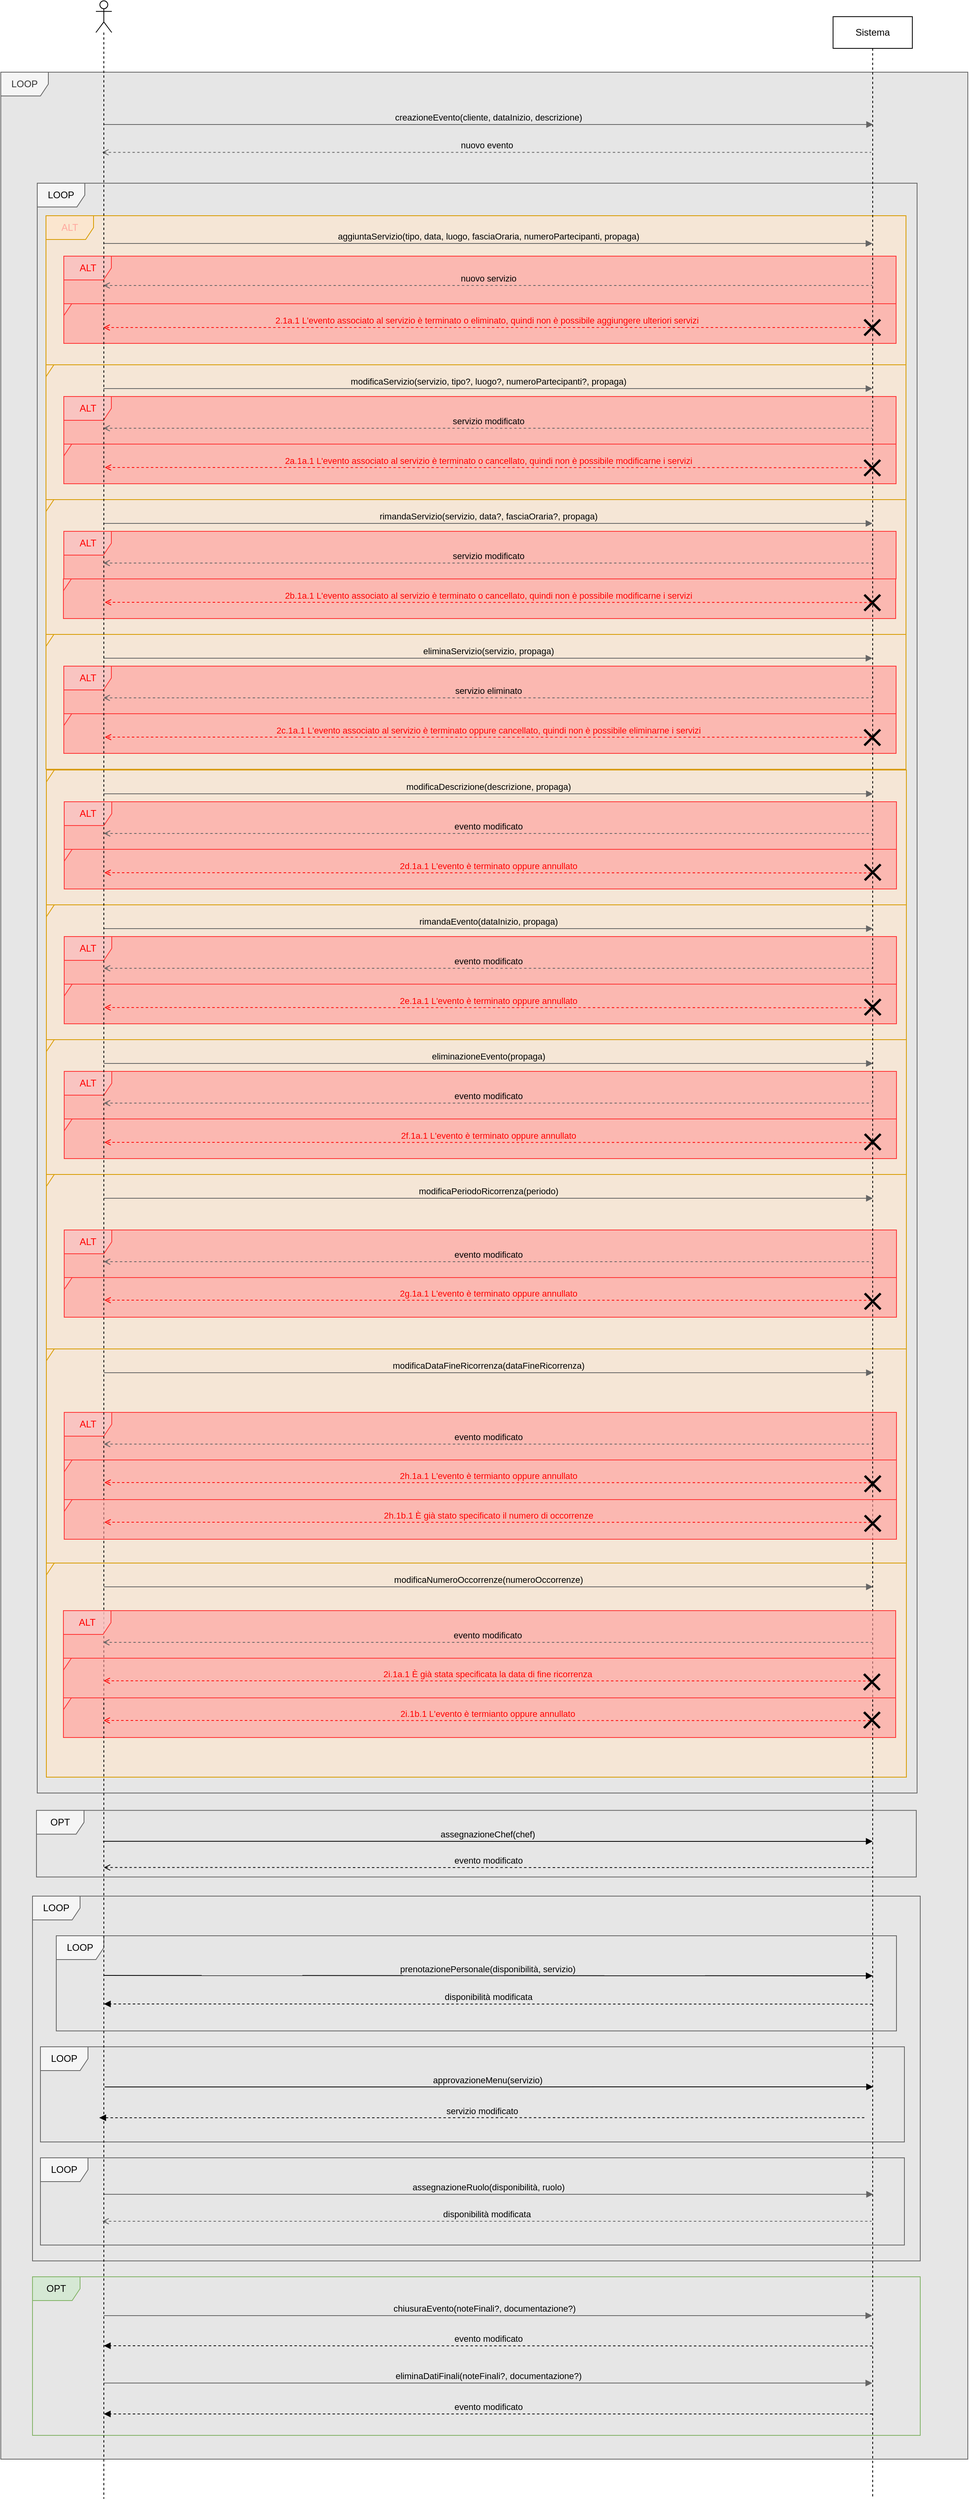 <mxfile version="21.6.8" type="device">
  <diagram id="1we7CudybwBSkFUA2xfH" name="Pagina-1">
    <mxGraphModel dx="2021" dy="510" grid="1" gridSize="10" guides="1" tooltips="1" connect="1" arrows="1" fold="1" page="1" pageScale="1" pageWidth="827" pageHeight="1169" math="0" shadow="0">
      <root>
        <mxCell id="0" />
        <mxCell id="1" parent="0" />
        <mxCell id="gWuSnun9fz6hFMY-ybAo-1" value="LOOP" style="shape=umlFrame;whiteSpace=wrap;html=1;pointerEvents=0;fillColor=#F5F5F5;strokeColor=#666666;fontColor=#333333;swimlaneFillColor=#E6E6E6;" parent="1" vertex="1">
          <mxGeometry x="-340" y="260" width="1220" height="3010" as="geometry" />
        </mxCell>
        <mxCell id="gWuSnun9fz6hFMY-ybAo-2" value="" style="group" parent="1" vertex="1" connectable="0">
          <mxGeometry x="-275" y="270" width="1060" height="88.081" as="geometry" />
        </mxCell>
        <mxCell id="gWuSnun9fz6hFMY-ybAo-3" value="LOOP" style="shape=umlFrame;whiteSpace=wrap;html=1;pointerEvents=0;fillColor=#F5F5F5;strokeColor=#666666;swimlaneFillColor=#E6E6E6;" parent="1" vertex="1">
          <mxGeometry x="-300" y="2560" width="1120" height="460" as="geometry" />
        </mxCell>
        <mxCell id="gWuSnun9fz6hFMY-ybAo-6" value="LOOP" style="shape=umlFrame;whiteSpace=wrap;html=1;pointerEvents=0;fillColor=#F5F5F5;strokeColor=#666666;" parent="1" vertex="1">
          <mxGeometry x="-270" y="2610" width="1060" height="120" as="geometry" />
        </mxCell>
        <mxCell id="gWuSnun9fz6hFMY-ybAo-7" value="OPT" style="shape=umlFrame;whiteSpace=wrap;html=1;pointerEvents=0;fillColor=#F5F5F5;strokeColor=#666666;swimlaneFillColor=#E6E6E6;" parent="1" vertex="1">
          <mxGeometry x="-295" y="2451.92" width="1110" height="84" as="geometry" />
        </mxCell>
        <mxCell id="gWuSnun9fz6hFMY-ybAo-8" value="OPT" style="shape=umlFrame;whiteSpace=wrap;html=1;pointerEvents=0;fillColor=#D5E8D4;strokeColor=#82B366;swimlaneFillColor=none;" parent="1" vertex="1">
          <mxGeometry x="-300" y="3040" width="1120" height="200" as="geometry" />
        </mxCell>
        <mxCell id="gWuSnun9fz6hFMY-ybAo-9" value="LOOP" style="shape=umlFrame;whiteSpace=wrap;html=1;pointerEvents=0;fillColor=#F5F5F5;strokeColor=#666666;swimlaneFillColor=#E6E6E6;" parent="1" vertex="1">
          <mxGeometry x="-290" y="2750" width="1090" height="120" as="geometry" />
        </mxCell>
        <mxCell id="gWuSnun9fz6hFMY-ybAo-10" value="approvazioneMenu(servizio)" style="html=1;verticalAlign=bottom;endArrow=block;edgeStyle=elbowEdgeStyle;elbow=vertical;curved=0;rounded=0;labelBackgroundColor=none;exitX=0.5;exitY=0.483;exitDx=0;exitDy=0;exitPerimeter=0;" parent="1" edge="1">
          <mxGeometry x="-0.003" relative="1" as="geometry">
            <mxPoint x="-209" y="2800.65" as="sourcePoint" />
            <Array as="points" />
            <mxPoint x="760.5" y="2799.999" as="targetPoint" />
            <mxPoint as="offset" />
          </mxGeometry>
        </mxCell>
        <mxCell id="gWuSnun9fz6hFMY-ybAo-11" value="servizio modificato" style="html=1;verticalAlign=bottom;endArrow=block;edgeStyle=elbowEdgeStyle;elbow=vertical;curved=0;rounded=0;labelBackgroundColor=none;dashed=1;" parent="1" edge="1">
          <mxGeometry relative="1" as="geometry">
            <mxPoint x="749.455" y="2839.364" as="sourcePoint" />
            <mxPoint x="-215.833" y="2839.333" as="targetPoint" />
            <Array as="points" />
          </mxGeometry>
        </mxCell>
        <mxCell id="gWuSnun9fz6hFMY-ybAo-12" value="LOOP" style="shape=umlFrame;whiteSpace=wrap;html=1;pointerEvents=0;fillColor=#F5F5F5;strokeColor=#666666;swimlaneFillColor=#E6E6E6;" parent="1" vertex="1">
          <mxGeometry x="-290" y="2890" width="1090" height="110" as="geometry" />
        </mxCell>
        <mxCell id="gWuSnun9fz6hFMY-ybAo-13" value="disponibilità modificata" style="html=1;verticalAlign=bottom;endArrow=none;edgeStyle=elbowEdgeStyle;elbow=vertical;curved=0;rounded=0;startArrow=open;startFill=0;endFill=0;movable=1;resizable=1;rotatable=1;deletable=1;editable=1;locked=0;connectable=1;dashed=1;labelBackgroundColor=none;strokeColor=#666666;" parent="1" edge="1">
          <mxGeometry width="80" relative="1" as="geometry">
            <mxPoint x="-211.833" y="2970.004" as="sourcePoint" />
            <mxPoint x="758.5" y="2970.004" as="targetPoint" />
            <Array as="points">
              <mxPoint x="269.283" y="2970.004" />
            </Array>
          </mxGeometry>
        </mxCell>
        <mxCell id="gWuSnun9fz6hFMY-ybAo-16" value="chiusuraEvento(noteFinali?, documentazione?)" style="html=1;verticalAlign=bottom;endArrow=block;edgeStyle=elbowEdgeStyle;elbow=vertical;curved=0;rounded=0;movable=1;resizable=1;rotatable=1;deletable=1;editable=1;locked=0;connectable=1;strokeColor=#666666;labelBackgroundColor=none;" parent="1" edge="1">
          <mxGeometry x="-0.01" width="80" relative="1" as="geometry">
            <mxPoint x="-210" y="3089.0" as="sourcePoint" />
            <mxPoint x="759.5" y="3089.25" as="targetPoint" />
            <mxPoint as="offset" />
          </mxGeometry>
        </mxCell>
        <mxCell id="gWuSnun9fz6hFMY-ybAo-17" value="eliminaDatiFinali(noteFinali?, documentazione?)" style="html=1;verticalAlign=bottom;endArrow=block;edgeStyle=elbowEdgeStyle;elbow=vertical;curved=0;rounded=0;movable=1;resizable=1;rotatable=1;deletable=1;editable=1;locked=0;connectable=1;strokeColor=#666666;labelBackgroundColor=none;" parent="1" edge="1">
          <mxGeometry width="80" relative="1" as="geometry">
            <mxPoint x="-210" y="3174.0" as="sourcePoint" />
            <mxPoint x="759.5" y="3174.25" as="targetPoint" />
          </mxGeometry>
        </mxCell>
        <mxCell id="gWuSnun9fz6hFMY-ybAo-20" value="evento modificato" style="html=1;verticalAlign=bottom;endArrow=none;edgeStyle=elbowEdgeStyle;elbow=vertical;curved=0;rounded=0;startArrow=open;startFill=0;endFill=0;dashed=1;labelBackgroundColor=none;" parent="1" edge="1">
          <mxGeometry width="80" relative="1" as="geometry">
            <mxPoint x="-210" y="2523.92" as="sourcePoint" />
            <mxPoint x="760" y="2523.925" as="targetPoint" />
            <Array as="points">
              <mxPoint x="270" y="2523.985" />
            </Array>
          </mxGeometry>
        </mxCell>
        <mxCell id="gWuSnun9fz6hFMY-ybAo-21" value="assegnazioneChef(chef)" style="html=1;verticalAlign=bottom;endArrow=block;edgeStyle=elbowEdgeStyle;elbow=vertical;curved=0;rounded=0;labelBackgroundColor=none;" parent="1" edge="1">
          <mxGeometry x="-0.0" width="80" relative="1" as="geometry">
            <mxPoint x="-211" y="2490.92" as="sourcePoint" />
            <mxPoint x="760" y="2490.92" as="targetPoint" />
            <Array as="points">
              <mxPoint x="360" y="2490.955" />
              <mxPoint x="291.14" y="2534.996" />
            </Array>
            <mxPoint as="offset" />
          </mxGeometry>
        </mxCell>
        <mxCell id="gWuSnun9fz6hFMY-ybAo-22" value="prenotazionePersonale(disponibilità, servizio)" style="html=1;verticalAlign=bottom;endArrow=block;edgeStyle=elbowEdgeStyle;elbow=vertical;curved=0;rounded=0;labelBackgroundColor=none;" parent="1" edge="1">
          <mxGeometry x="-0.003" relative="1" as="geometry">
            <mxPoint x="-210" y="2660" as="sourcePoint" />
            <Array as="points" />
            <mxPoint x="760" y="2661" as="targetPoint" />
            <mxPoint as="offset" />
          </mxGeometry>
        </mxCell>
        <mxCell id="gWuSnun9fz6hFMY-ybAo-23" value="disponibilità modificata" style="html=1;verticalAlign=bottom;endArrow=block;edgeStyle=elbowEdgeStyle;elbow=vertical;curved=0;rounded=0;labelBackgroundColor=none;dashed=1;" parent="1" edge="1">
          <mxGeometry relative="1" as="geometry">
            <mxPoint x="759.5" y="2696.193" as="sourcePoint" />
            <mxPoint x="-209.902" y="2696.0" as="targetPoint" />
          </mxGeometry>
        </mxCell>
        <mxCell id="gWuSnun9fz6hFMY-ybAo-24" value="assegnazioneRuolo(disponibilità, ruolo)" style="html=1;verticalAlign=bottom;endArrow=block;edgeStyle=elbowEdgeStyle;elbow=vertical;curved=0;rounded=0;movable=1;resizable=1;rotatable=1;deletable=1;editable=1;locked=0;connectable=1;strokeColor=#666666;labelBackgroundColor=none;" parent="1" edge="1">
          <mxGeometry width="80" relative="1" as="geometry">
            <mxPoint x="-209.75" y="2936.04" as="sourcePoint" />
            <mxPoint x="760.5" y="2936.04" as="targetPoint" />
            <Array as="points">
              <mxPoint x="363.83" y="2936.04" />
              <mxPoint x="293.021" y="2982.08" />
            </Array>
          </mxGeometry>
        </mxCell>
        <mxCell id="gWuSnun9fz6hFMY-ybAo-25" value="creazioneEvento(cliente, dataInizio, descrizione)" style="html=1;verticalAlign=bottom;endArrow=block;edgeStyle=elbowEdgeStyle;elbow=vertical;curved=0;rounded=0;strokeColor=#666666;labelBackgroundColor=none;" parent="1" edge="1">
          <mxGeometry width="80" relative="1" as="geometry">
            <mxPoint x="-209.75" y="326.03" as="sourcePoint" />
            <mxPoint x="760.5" y="326.03" as="targetPoint" />
            <Array as="points">
              <mxPoint x="486" y="326.03" />
              <mxPoint x="-224" y="293" />
            </Array>
          </mxGeometry>
        </mxCell>
        <mxCell id="gWuSnun9fz6hFMY-ybAo-26" value="nuovo evento" style="html=1;verticalAlign=bottom;endArrow=none;edgeStyle=elbowEdgeStyle;elbow=vertical;curved=0;rounded=0;startArrow=open;startFill=0;endFill=0;dashed=1;strokeColor=#666666;labelBackgroundColor=none;" parent="1" edge="1">
          <mxGeometry width="80" relative="1" as="geometry">
            <mxPoint x="-212.12" y="361.081" as="sourcePoint" />
            <mxPoint x="758.13" y="361.081" as="targetPoint" />
            <Array as="points">
              <mxPoint x="483.63" y="361.081" />
              <mxPoint x="273.63" y="339.06" />
            </Array>
          </mxGeometry>
        </mxCell>
        <mxCell id="gWuSnun9fz6hFMY-ybAo-27" value="evento modificato" style="html=1;verticalAlign=bottom;endArrow=block;edgeStyle=elbowEdgeStyle;elbow=vertical;curved=0;rounded=0;labelBackgroundColor=none;dashed=1;" parent="1" edge="1">
          <mxGeometry relative="1" as="geometry">
            <mxPoint x="759.5" y="3127.25" as="sourcePoint" />
            <mxPoint x="-210" y="3127" as="targetPoint" />
          </mxGeometry>
        </mxCell>
        <mxCell id="gWuSnun9fz6hFMY-ybAo-28" value="evento modificato" style="html=1;verticalAlign=bottom;endArrow=block;edgeStyle=elbowEdgeStyle;elbow=vertical;curved=0;rounded=0;labelBackgroundColor=none;dashed=1;" parent="1" edge="1">
          <mxGeometry relative="1" as="geometry">
            <mxPoint x="759.5" y="3213" as="sourcePoint" />
            <mxPoint x="-210" y="3213.25" as="targetPoint" />
            <Array as="points">
              <mxPoint x="730" y="3213" />
            </Array>
          </mxGeometry>
        </mxCell>
        <mxCell id="gWuSnun9fz6hFMY-ybAo-120" value="LOOP" style="shape=umlFrame;whiteSpace=wrap;html=1;pointerEvents=0;fillColor=#F5F5F5;strokeColor=#666666;swimlaneFillColor=#E6E6E6;gradientColor=none;shadow=0;" parent="1" vertex="1">
          <mxGeometry x="-294" y="400" width="1110" height="2030" as="geometry" />
        </mxCell>
        <mxCell id="gWuSnun9fz6hFMY-ybAo-123" value="ALT" style="shape=umlFrame;whiteSpace=wrap;html=1;fontColor=#FFA89E;swimlaneFillColor=#FFE6CC;fillColor=#ffe6cc;strokeColor=#d79b00;fillOpacity=60;" parent="1" vertex="1">
          <mxGeometry x="-283" y="441" width="1085" height="188" as="geometry" />
        </mxCell>
        <mxCell id="gWuSnun9fz6hFMY-ybAo-124" value="" style="group" parent="1" vertex="1" connectable="0">
          <mxGeometry x="-260.5" y="492" width="1050" height="110" as="geometry" />
        </mxCell>
        <mxCell id="gWuSnun9fz6hFMY-ybAo-125" value="ALT" style="shape=umlFrame;whiteSpace=wrap;html=1;swimlaneFillColor=#FF9999;fillColor=#f8cecc;strokeColor=#FF3333;fillOpacity=60;fontColor=#FF0000;" parent="gWuSnun9fz6hFMY-ybAo-124" vertex="1">
          <mxGeometry width="1050" height="60" as="geometry" />
        </mxCell>
        <mxCell id="gWuSnun9fz6hFMY-ybAo-126" value="" style="shape=umlFrame;whiteSpace=wrap;html=1;swimlaneFillColor=#FF9999;fillColor=#f8cecc;strokeColor=#FF3333;fillOpacity=60;fontColor=#FF0000;width=10;height=15;" parent="gWuSnun9fz6hFMY-ybAo-124" vertex="1">
          <mxGeometry y="60" width="1050" height="50" as="geometry" />
        </mxCell>
        <mxCell id="gWuSnun9fz6hFMY-ybAo-128" value="" style="shape=umlDestroy;whiteSpace=wrap;html=1;strokeWidth=3;targetShapes=umlLifeline;" parent="gWuSnun9fz6hFMY-ybAo-124" vertex="1">
          <mxGeometry x="1010" y="80" width="20" height="20" as="geometry" />
        </mxCell>
        <mxCell id="gWuSnun9fz6hFMY-ybAo-122" value="nuovo servizio" style="html=1;verticalAlign=bottom;endArrow=none;edgeStyle=elbowEdgeStyle;elbow=vertical;curved=0;rounded=0;startArrow=open;startFill=0;endFill=0;dashed=1;labelBackgroundColor=none;strokeColor=#666666;" parent="gWuSnun9fz6hFMY-ybAo-124" edge="1">
          <mxGeometry width="80" relative="1" as="geometry">
            <mxPoint x="50" y="37.001" as="sourcePoint" />
            <mxPoint x="1020.25" y="37.001" as="targetPoint" />
            <Array as="points">
              <mxPoint x="450.75" y="37.001" />
              <mxPoint x="520.75" y="14.981" />
            </Array>
          </mxGeometry>
        </mxCell>
        <mxCell id="gWuSnun9fz6hFMY-ybAo-117" value="2.1a.1 L&#39;evento associato al servizio è terminato o eliminato, quindi non è possibile aggiungere ulteriori servizi" style="html=1;verticalAlign=bottom;endArrow=open;edgeStyle=elbowEdgeStyle;elbow=vertical;curved=0;rounded=0;labelBackgroundColor=none;dashed=1;strokeColor=#FF0000;fontColor=#FF0000;endFill=0;exitX=0.343;exitY=0.536;exitDx=0;exitDy=0;exitPerimeter=0;" parent="gWuSnun9fz6hFMY-ybAo-124" edge="1">
          <mxGeometry relative="1" as="geometry">
            <mxPoint x="1017.16" y="90.06" as="sourcePoint" />
            <mxPoint x="50" y="89.889" as="targetPoint" />
          </mxGeometry>
        </mxCell>
        <mxCell id="gWuSnun9fz6hFMY-ybAo-121" value="aggiuntaServizio(tipo, data, luogo, fasciaOraria, numeroPartecipanti, propaga)" style="html=1;verticalAlign=bottom;endArrow=block;edgeStyle=elbowEdgeStyle;elbow=vertical;curved=0;rounded=0;strokeColor=#666666;labelBackgroundColor=none;" parent="1" edge="1">
          <mxGeometry width="80" relative="1" as="geometry">
            <mxPoint x="-210.5" y="476.0" as="sourcePoint" />
            <mxPoint x="759.75" y="476.0" as="targetPoint" />
            <Array as="points">
              <mxPoint x="200.25" y="476.0" />
              <mxPoint x="360.25" y="453.98" />
              <mxPoint x="291.39" y="498.021" />
            </Array>
          </mxGeometry>
        </mxCell>
        <mxCell id="gWuSnun9fz6hFMY-ybAo-129" value="" style="shape=umlFrame;whiteSpace=wrap;html=1;fontColor=#FFA89E;swimlaneFillColor=#FFE6CC;fillColor=#ffe6cc;strokeColor=#d79b00;fillOpacity=60;width=10;height=15;" parent="1" vertex="1">
          <mxGeometry x="-283" y="629" width="1085" height="170" as="geometry" />
        </mxCell>
        <mxCell id="gWuSnun9fz6hFMY-ybAo-130" value="modificaServizio(servizio, tipo?, luogo?, numeroPartecipanti?, propaga)" style="html=1;verticalAlign=bottom;endArrow=block;edgeStyle=elbowEdgeStyle;elbow=vertical;curved=0;rounded=0;strokeColor=#666666;labelBackgroundColor=none;" parent="1" edge="1">
          <mxGeometry width="80" relative="1" as="geometry">
            <mxPoint x="-210.5" y="659.0" as="sourcePoint" />
            <mxPoint x="759.75" y="659.0" as="targetPoint" />
            <Array as="points">
              <mxPoint x="485.25" y="659.0" />
              <mxPoint x="-224.75" y="625.97" />
            </Array>
          </mxGeometry>
        </mxCell>
        <mxCell id="gWuSnun9fz6hFMY-ybAo-131" value="" style="group" parent="1" vertex="1" connectable="0">
          <mxGeometry x="-260.5" y="669" width="1050" height="110" as="geometry" />
        </mxCell>
        <mxCell id="gWuSnun9fz6hFMY-ybAo-132" value="ALT" style="shape=umlFrame;whiteSpace=wrap;html=1;swimlaneFillColor=#FF9999;fillColor=#f8cecc;strokeColor=#FF3333;fillOpacity=60;fontColor=#FF0000;" parent="gWuSnun9fz6hFMY-ybAo-131" vertex="1">
          <mxGeometry width="1050" height="60" as="geometry" />
        </mxCell>
        <mxCell id="gWuSnun9fz6hFMY-ybAo-133" value="" style="shape=umlFrame;whiteSpace=wrap;html=1;swimlaneFillColor=#FF9999;fillColor=#f8cecc;strokeColor=#FF3333;fillOpacity=60;fontColor=#FF0000;width=10;height=15;" parent="gWuSnun9fz6hFMY-ybAo-131" vertex="1">
          <mxGeometry y="60" width="1050" height="50" as="geometry" />
        </mxCell>
        <mxCell id="gWuSnun9fz6hFMY-ybAo-134" value="servizio modificato" style="html=1;verticalAlign=bottom;endArrow=none;edgeStyle=elbowEdgeStyle;elbow=vertical;curved=0;rounded=0;startArrow=open;startFill=0;endFill=0;dashed=1;strokeColor=#666666;labelBackgroundColor=none;" parent="gWuSnun9fz6hFMY-ybAo-131" edge="1">
          <mxGeometry width="80" relative="1" as="geometry">
            <mxPoint x="50.0" y="40.001" as="sourcePoint" />
            <mxPoint x="1020.25" y="40.001" as="targetPoint" />
            <Array as="points">
              <mxPoint x="745.75" y="40.001" />
              <mxPoint x="535.75" y="17.98" />
            </Array>
          </mxGeometry>
        </mxCell>
        <mxCell id="gWuSnun9fz6hFMY-ybAo-135" value="" style="shape=umlDestroy;whiteSpace=wrap;html=1;strokeWidth=3;targetShapes=umlLifeline;" parent="gWuSnun9fz6hFMY-ybAo-131" vertex="1">
          <mxGeometry x="1010" y="80" width="20" height="20" as="geometry" />
        </mxCell>
        <mxCell id="gWuSnun9fz6hFMY-ybAo-136" value="2a.1a.1 L&#39;evento associato al servizio è terminato o cancellato, quindi non è possibile modificarne i servizi" style="html=1;verticalAlign=bottom;endArrow=open;edgeStyle=elbowEdgeStyle;elbow=vertical;curved=0;rounded=0;labelBackgroundColor=none;dashed=1;strokeColor=#FF0000;fontColor=#FF0000;endFill=0;exitX=0.343;exitY=0.536;exitDx=0;exitDy=0;exitPerimeter=0;" parent="1" edge="1">
          <mxGeometry relative="1" as="geometry">
            <mxPoint x="758.36" y="758.72" as="sourcePoint" />
            <mxPoint x="-208.8" y="758.6" as="targetPoint" />
          </mxGeometry>
        </mxCell>
        <mxCell id="gWuSnun9fz6hFMY-ybAo-151" value="" style="shape=umlFrame;whiteSpace=wrap;html=1;fontColor=#FFA89E;swimlaneFillColor=#FFE6CC;fillColor=#ffe6cc;strokeColor=#d79b00;fillOpacity=60;width=10;height=15;" parent="1" vertex="1">
          <mxGeometry x="-283" y="969" width="1085" height="170" as="geometry" />
        </mxCell>
        <mxCell id="gWuSnun9fz6hFMY-ybAo-152" value="eliminaServizio(servizio, propaga)" style="html=1;verticalAlign=bottom;endArrow=block;edgeStyle=elbowEdgeStyle;elbow=vertical;curved=0;rounded=0;strokeColor=#666666;labelBackgroundColor=none;" parent="1" edge="1">
          <mxGeometry width="80" relative="1" as="geometry">
            <mxPoint x="-210.5" y="999.0" as="sourcePoint" />
            <mxPoint x="759.75" y="999.0" as="targetPoint" />
            <Array as="points">
              <mxPoint x="485.25" y="999.0" />
              <mxPoint x="-224.75" y="965.97" />
            </Array>
          </mxGeometry>
        </mxCell>
        <mxCell id="gWuSnun9fz6hFMY-ybAo-153" value="" style="group" parent="1" vertex="1" connectable="0">
          <mxGeometry x="-260.5" y="1009" width="1050" height="110" as="geometry" />
        </mxCell>
        <mxCell id="gWuSnun9fz6hFMY-ybAo-154" value="ALT" style="shape=umlFrame;whiteSpace=wrap;html=1;swimlaneFillColor=#FF9999;fillColor=#f8cecc;strokeColor=#FF3333;fillOpacity=60;fontColor=#FF0000;" parent="gWuSnun9fz6hFMY-ybAo-153" vertex="1">
          <mxGeometry width="1050" height="60" as="geometry" />
        </mxCell>
        <mxCell id="gWuSnun9fz6hFMY-ybAo-155" value="" style="shape=umlFrame;whiteSpace=wrap;html=1;swimlaneFillColor=#FF9999;fillColor=#f8cecc;strokeColor=#FF3333;fillOpacity=60;fontColor=#FF0000;width=10;height=15;" parent="gWuSnun9fz6hFMY-ybAo-153" vertex="1">
          <mxGeometry y="60" width="1050" height="50" as="geometry" />
        </mxCell>
        <mxCell id="gWuSnun9fz6hFMY-ybAo-156" value="servizio eliminato" style="html=1;verticalAlign=bottom;endArrow=none;edgeStyle=elbowEdgeStyle;elbow=vertical;curved=0;rounded=0;startArrow=open;startFill=0;endFill=0;dashed=1;strokeColor=#666666;labelBackgroundColor=none;" parent="gWuSnun9fz6hFMY-ybAo-153" edge="1">
          <mxGeometry width="80" relative="1" as="geometry">
            <mxPoint x="50.0" y="40.001" as="sourcePoint" />
            <mxPoint x="1020.25" y="40.001" as="targetPoint" />
            <Array as="points">
              <mxPoint x="745.75" y="40.001" />
              <mxPoint x="535.75" y="17.98" />
            </Array>
          </mxGeometry>
        </mxCell>
        <mxCell id="gWuSnun9fz6hFMY-ybAo-157" value="" style="shape=umlDestroy;whiteSpace=wrap;html=1;strokeWidth=3;targetShapes=umlLifeline;" parent="gWuSnun9fz6hFMY-ybAo-153" vertex="1">
          <mxGeometry x="1010" y="80" width="20" height="20" as="geometry" />
        </mxCell>
        <mxCell id="gWuSnun9fz6hFMY-ybAo-158" value="2c.1a.1 L&#39;evento associato al servizio è terminato oppure cancellato, quindi non è possibile eliminarne i servizi" style="html=1;verticalAlign=bottom;endArrow=open;edgeStyle=elbowEdgeStyle;elbow=vertical;curved=0;rounded=0;labelBackgroundColor=none;dashed=1;strokeColor=#FF0000;fontColor=#FF0000;endFill=0;exitX=0.343;exitY=0.536;exitDx=0;exitDy=0;exitPerimeter=0;" parent="1" edge="1">
          <mxGeometry relative="1" as="geometry">
            <mxPoint x="758.36" y="1098.72" as="sourcePoint" />
            <mxPoint x="-208.8" y="1098.6" as="targetPoint" />
          </mxGeometry>
        </mxCell>
        <mxCell id="gWuSnun9fz6hFMY-ybAo-140" value="" style="shape=umlFrame;whiteSpace=wrap;html=1;fontColor=#FFA89E;swimlaneFillColor=#FFE6CC;fillColor=#ffe6cc;strokeColor=#d79b00;fillOpacity=60;width=10;height=15;" parent="1" vertex="1">
          <mxGeometry x="-283" y="799" width="1085" height="170" as="geometry" />
        </mxCell>
        <mxCell id="gWuSnun9fz6hFMY-ybAo-141" value="rimandaServizio(servizio, data?, fasciaOraria?, propaga)" style="html=1;verticalAlign=bottom;endArrow=block;edgeStyle=elbowEdgeStyle;elbow=vertical;curved=0;rounded=0;strokeColor=#666666;labelBackgroundColor=none;" parent="1" edge="1">
          <mxGeometry width="80" relative="1" as="geometry">
            <mxPoint x="-210.5" y="829.0" as="sourcePoint" />
            <mxPoint x="759.75" y="829.0" as="targetPoint" />
            <Array as="points">
              <mxPoint x="485.25" y="829.0" />
              <mxPoint x="-224.75" y="795.97" />
            </Array>
          </mxGeometry>
        </mxCell>
        <mxCell id="gWuSnun9fz6hFMY-ybAo-143" value="ALT" style="shape=umlFrame;whiteSpace=wrap;html=1;swimlaneFillColor=#FF9999;fillColor=#f8cecc;strokeColor=#FF3333;fillOpacity=60;fontColor=#FF0000;" parent="1" vertex="1">
          <mxGeometry x="-260.5" y="839" width="1050" height="60" as="geometry" />
        </mxCell>
        <mxCell id="gWuSnun9fz6hFMY-ybAo-144" value="" style="shape=umlFrame;whiteSpace=wrap;html=1;swimlaneFillColor=#FF9999;fillColor=#f8cecc;strokeColor=#FF3333;fillOpacity=60;fontColor=#FF0000;width=10;height=15;" parent="1" vertex="1">
          <mxGeometry x="-261" y="899" width="1050" height="50" as="geometry" />
        </mxCell>
        <mxCell id="gWuSnun9fz6hFMY-ybAo-145" value="servizio modificato" style="html=1;verticalAlign=bottom;endArrow=none;edgeStyle=elbowEdgeStyle;elbow=vertical;curved=0;rounded=0;startArrow=open;startFill=0;endFill=0;dashed=1;strokeColor=#666666;labelBackgroundColor=none;" parent="1" edge="1">
          <mxGeometry width="80" relative="1" as="geometry">
            <mxPoint x="-210.5" y="879.001" as="sourcePoint" />
            <mxPoint x="759.75" y="879.001" as="targetPoint" />
            <Array as="points">
              <mxPoint x="485.25" y="879.001" />
              <mxPoint x="275.25" y="856.98" />
            </Array>
          </mxGeometry>
        </mxCell>
        <mxCell id="gWuSnun9fz6hFMY-ybAo-146" value="" style="shape=umlDestroy;whiteSpace=wrap;html=1;strokeWidth=3;targetShapes=umlLifeline;" parent="1" vertex="1">
          <mxGeometry x="749.5" y="919" width="20" height="20" as="geometry" />
        </mxCell>
        <mxCell id="dw13oickZ7nO7cdA16m0-12" value="" style="shape=umlFrame;whiteSpace=wrap;html=1;fontColor=#FFA89E;swimlaneFillColor=#FFE6CC;fillColor=#ffe6cc;strokeColor=#d79b00;fillOpacity=60;width=10;height=15;" parent="1" vertex="1">
          <mxGeometry x="-282.5" y="1140" width="1085" height="170" as="geometry" />
        </mxCell>
        <mxCell id="dw13oickZ7nO7cdA16m0-13" value="modificaDescrizione(descrizione, propaga)" style="html=1;verticalAlign=bottom;endArrow=block;edgeStyle=elbowEdgeStyle;elbow=vertical;curved=0;rounded=0;strokeColor=#666666;labelBackgroundColor=none;" parent="1" edge="1">
          <mxGeometry width="80" relative="1" as="geometry">
            <mxPoint x="-210.0" y="1170.0" as="sourcePoint" />
            <mxPoint x="760.25" y="1170.0" as="targetPoint" />
            <Array as="points">
              <mxPoint x="485.75" y="1170.0" />
              <mxPoint x="-224.25" y="1136.97" />
            </Array>
          </mxGeometry>
        </mxCell>
        <mxCell id="dw13oickZ7nO7cdA16m0-14" value="" style="group" parent="1" vertex="1" connectable="0">
          <mxGeometry x="-260" y="1180" width="1050" height="110" as="geometry" />
        </mxCell>
        <mxCell id="dw13oickZ7nO7cdA16m0-15" value="ALT" style="shape=umlFrame;whiteSpace=wrap;html=1;swimlaneFillColor=#FF9999;fillColor=#f8cecc;strokeColor=#FF3333;fillOpacity=60;fontColor=#FF0000;" parent="dw13oickZ7nO7cdA16m0-14" vertex="1">
          <mxGeometry width="1050" height="60" as="geometry" />
        </mxCell>
        <mxCell id="dw13oickZ7nO7cdA16m0-17" value="evento modificato" style="html=1;verticalAlign=bottom;endArrow=none;edgeStyle=elbowEdgeStyle;elbow=vertical;curved=0;rounded=0;startArrow=open;startFill=0;endFill=0;dashed=1;strokeColor=#666666;labelBackgroundColor=none;" parent="dw13oickZ7nO7cdA16m0-14" edge="1">
          <mxGeometry width="80" relative="1" as="geometry">
            <mxPoint x="50.0" y="40.001" as="sourcePoint" />
            <mxPoint x="1020.25" y="40.001" as="targetPoint" />
            <Array as="points">
              <mxPoint x="745.75" y="40.001" />
              <mxPoint x="535.75" y="17.98" />
            </Array>
          </mxGeometry>
        </mxCell>
        <mxCell id="dw13oickZ7nO7cdA16m0-20" value="" style="shape=umlFrame;whiteSpace=wrap;html=1;swimlaneFillColor=#FF9999;fillColor=#f8cecc;strokeColor=#FF3333;fillOpacity=60;fontColor=#FF0000;width=10;height=15;" parent="1" vertex="1">
          <mxGeometry x="-260" y="1240" width="1050" height="50" as="geometry" />
        </mxCell>
        <mxCell id="dw13oickZ7nO7cdA16m0-21" value="2d.1a.1 L&#39;evento è terminato oppure annullato" style="html=1;verticalAlign=bottom;endArrow=open;edgeStyle=elbowEdgeStyle;elbow=vertical;curved=0;rounded=0;labelBackgroundColor=none;dashed=1;strokeColor=#FF0000;fontColor=#FF0000;endFill=0;exitX=0.343;exitY=0.536;exitDx=0;exitDy=0;exitPerimeter=0;" parent="1" edge="1">
          <mxGeometry relative="1" as="geometry">
            <mxPoint x="757.86" y="1269.72" as="sourcePoint" />
            <mxPoint x="-209.3" y="1269.6" as="targetPoint" />
          </mxGeometry>
        </mxCell>
        <mxCell id="dw13oickZ7nO7cdA16m0-22" value="" style="shape=umlDestroy;whiteSpace=wrap;html=1;strokeWidth=3;targetShapes=umlLifeline;" parent="1" vertex="1">
          <mxGeometry x="750" y="1259" width="20" height="20" as="geometry" />
        </mxCell>
        <mxCell id="dw13oickZ7nO7cdA16m0-23" value="" style="shape=umlFrame;whiteSpace=wrap;html=1;fontColor=#FFA89E;swimlaneFillColor=#FFE6CC;fillColor=#ffe6cc;strokeColor=#d79b00;fillOpacity=60;width=10;height=15;" parent="1" vertex="1">
          <mxGeometry x="-282.5" y="1310" width="1085" height="170" as="geometry" />
        </mxCell>
        <mxCell id="dw13oickZ7nO7cdA16m0-24" value="rimandaEvento(dataInizio, propaga)" style="html=1;verticalAlign=bottom;endArrow=block;edgeStyle=elbowEdgeStyle;elbow=vertical;curved=0;rounded=0;strokeColor=#666666;labelBackgroundColor=none;" parent="1" edge="1">
          <mxGeometry width="80" relative="1" as="geometry">
            <mxPoint x="-210" y="1340.0" as="sourcePoint" />
            <mxPoint x="760.25" y="1340.0" as="targetPoint" />
            <Array as="points">
              <mxPoint x="485.75" y="1340.0" />
              <mxPoint x="-224.25" y="1306.97" />
            </Array>
          </mxGeometry>
        </mxCell>
        <mxCell id="dw13oickZ7nO7cdA16m0-25" value="" style="group" parent="1" vertex="1" connectable="0">
          <mxGeometry x="-260" y="1350" width="1050" height="110" as="geometry" />
        </mxCell>
        <mxCell id="dw13oickZ7nO7cdA16m0-26" value="ALT" style="shape=umlFrame;whiteSpace=wrap;html=1;swimlaneFillColor=#FF9999;fillColor=#f8cecc;strokeColor=#FF3333;fillOpacity=60;fontColor=#FF0000;" parent="dw13oickZ7nO7cdA16m0-25" vertex="1">
          <mxGeometry width="1050" height="60" as="geometry" />
        </mxCell>
        <mxCell id="dw13oickZ7nO7cdA16m0-27" value="evento modificato" style="html=1;verticalAlign=bottom;endArrow=none;edgeStyle=elbowEdgeStyle;elbow=vertical;curved=0;rounded=0;startArrow=open;startFill=0;endFill=0;dashed=1;strokeColor=#666666;labelBackgroundColor=none;" parent="dw13oickZ7nO7cdA16m0-25" edge="1">
          <mxGeometry width="80" relative="1" as="geometry">
            <mxPoint x="50.0" y="40.001" as="sourcePoint" />
            <mxPoint x="1020.25" y="40.001" as="targetPoint" />
            <Array as="points">
              <mxPoint x="745.75" y="40.001" />
              <mxPoint x="535.75" y="17.98" />
            </Array>
          </mxGeometry>
        </mxCell>
        <mxCell id="dw13oickZ7nO7cdA16m0-28" value="" style="shape=umlFrame;whiteSpace=wrap;html=1;swimlaneFillColor=#FF9999;fillColor=#f8cecc;strokeColor=#FF3333;fillOpacity=60;fontColor=#FF0000;width=10;height=15;" parent="1" vertex="1">
          <mxGeometry x="-260" y="1410" width="1050" height="50" as="geometry" />
        </mxCell>
        <mxCell id="dw13oickZ7nO7cdA16m0-29" value="2e.1a.1 L&#39;evento è terminato oppure annullato" style="html=1;verticalAlign=bottom;endArrow=open;edgeStyle=elbowEdgeStyle;elbow=vertical;curved=0;rounded=0;labelBackgroundColor=none;dashed=1;strokeColor=#FF0000;fontColor=#FF0000;endFill=0;exitX=0.343;exitY=0.536;exitDx=0;exitDy=0;exitPerimeter=0;" parent="1" edge="1">
          <mxGeometry relative="1" as="geometry">
            <mxPoint x="757.86" y="1439.72" as="sourcePoint" />
            <mxPoint x="-209.3" y="1439.6" as="targetPoint" />
          </mxGeometry>
        </mxCell>
        <mxCell id="dw13oickZ7nO7cdA16m0-30" value="" style="shape=umlDestroy;whiteSpace=wrap;html=1;strokeWidth=3;targetShapes=umlLifeline;" parent="1" vertex="1">
          <mxGeometry x="750" y="1429" width="20" height="20" as="geometry" />
        </mxCell>
        <mxCell id="dw13oickZ7nO7cdA16m0-31" value="" style="shape=umlFrame;whiteSpace=wrap;html=1;fontColor=#FFA89E;swimlaneFillColor=#FFE6CC;fillColor=#ffe6cc;strokeColor=#d79b00;fillOpacity=60;width=10;height=15;" parent="1" vertex="1">
          <mxGeometry x="-282.5" y="1480" width="1085" height="170" as="geometry" />
        </mxCell>
        <mxCell id="dw13oickZ7nO7cdA16m0-32" value="eliminazioneEvento(propaga)" style="html=1;verticalAlign=bottom;endArrow=block;edgeStyle=elbowEdgeStyle;elbow=vertical;curved=0;rounded=0;strokeColor=#666666;labelBackgroundColor=none;" parent="1" edge="1">
          <mxGeometry width="80" relative="1" as="geometry">
            <mxPoint x="-210" y="1510.0" as="sourcePoint" />
            <mxPoint x="760.25" y="1510.0" as="targetPoint" />
            <Array as="points">
              <mxPoint x="485.75" y="1510.0" />
              <mxPoint x="-224.25" y="1476.97" />
            </Array>
          </mxGeometry>
        </mxCell>
        <mxCell id="dw13oickZ7nO7cdA16m0-33" value="" style="group" parent="1" vertex="1" connectable="0">
          <mxGeometry x="-260" y="1520" width="1050" height="110" as="geometry" />
        </mxCell>
        <mxCell id="dw13oickZ7nO7cdA16m0-34" value="ALT" style="shape=umlFrame;whiteSpace=wrap;html=1;swimlaneFillColor=#FF9999;fillColor=#f8cecc;strokeColor=#FF3333;fillOpacity=60;fontColor=#FF0000;" parent="dw13oickZ7nO7cdA16m0-33" vertex="1">
          <mxGeometry width="1050" height="60" as="geometry" />
        </mxCell>
        <mxCell id="dw13oickZ7nO7cdA16m0-35" value="evento modificato" style="html=1;verticalAlign=bottom;endArrow=none;edgeStyle=elbowEdgeStyle;elbow=vertical;curved=0;rounded=0;startArrow=open;startFill=0;endFill=0;dashed=1;strokeColor=#666666;labelBackgroundColor=none;" parent="dw13oickZ7nO7cdA16m0-33" edge="1">
          <mxGeometry width="80" relative="1" as="geometry">
            <mxPoint x="50.0" y="40.001" as="sourcePoint" />
            <mxPoint x="1020.25" y="40.001" as="targetPoint" />
            <Array as="points">
              <mxPoint x="745.75" y="40.001" />
              <mxPoint x="535.75" y="17.98" />
            </Array>
          </mxGeometry>
        </mxCell>
        <mxCell id="dw13oickZ7nO7cdA16m0-36" value="" style="shape=umlFrame;whiteSpace=wrap;html=1;swimlaneFillColor=#FF9999;fillColor=#f8cecc;strokeColor=#FF3333;fillOpacity=60;fontColor=#FF0000;width=10;height=15;" parent="1" vertex="1">
          <mxGeometry x="-260" y="1580" width="1050" height="50" as="geometry" />
        </mxCell>
        <mxCell id="dw13oickZ7nO7cdA16m0-37" value="2f.1a.1 L&#39;evento è terminato oppure annullato" style="html=1;verticalAlign=bottom;endArrow=open;edgeStyle=elbowEdgeStyle;elbow=vertical;curved=0;rounded=0;labelBackgroundColor=none;dashed=1;strokeColor=#FF0000;fontColor=#FF0000;endFill=0;exitX=0.343;exitY=0.536;exitDx=0;exitDy=0;exitPerimeter=0;" parent="1" edge="1">
          <mxGeometry relative="1" as="geometry">
            <mxPoint x="757.86" y="1609.72" as="sourcePoint" />
            <mxPoint x="-209.3" y="1609.6" as="targetPoint" />
          </mxGeometry>
        </mxCell>
        <mxCell id="dw13oickZ7nO7cdA16m0-38" value="" style="shape=umlDestroy;whiteSpace=wrap;html=1;strokeWidth=3;targetShapes=umlLifeline;" parent="1" vertex="1">
          <mxGeometry x="750" y="1599" width="20" height="20" as="geometry" />
        </mxCell>
        <mxCell id="dw13oickZ7nO7cdA16m0-39" value="" style="shape=umlFrame;whiteSpace=wrap;html=1;fontColor=#FFA89E;swimlaneFillColor=#FFE6CC;fillColor=#ffe6cc;strokeColor=#d79b00;fillOpacity=60;width=10;height=15;" parent="1" vertex="1">
          <mxGeometry x="-282.5" y="1650" width="1085" height="220" as="geometry" />
        </mxCell>
        <mxCell id="dw13oickZ7nO7cdA16m0-40" value="modificaPeriodoRicorrenza(periodo)" style="html=1;verticalAlign=bottom;endArrow=block;edgeStyle=elbowEdgeStyle;elbow=vertical;curved=0;rounded=0;strokeColor=#666666;labelBackgroundColor=none;" parent="1" edge="1">
          <mxGeometry width="80" relative="1" as="geometry">
            <mxPoint x="-210" y="1680.0" as="sourcePoint" />
            <mxPoint x="760.25" y="1680.0" as="targetPoint" />
            <Array as="points">
              <mxPoint x="485.75" y="1680.0" />
              <mxPoint x="-224.25" y="1646.97" />
            </Array>
          </mxGeometry>
        </mxCell>
        <mxCell id="dw13oickZ7nO7cdA16m0-41" value="" style="group" parent="1" vertex="1" connectable="0">
          <mxGeometry x="-260" y="1690" width="1050" height="110" as="geometry" />
        </mxCell>
        <mxCell id="dw13oickZ7nO7cdA16m0-42" value="ALT" style="shape=umlFrame;whiteSpace=wrap;html=1;swimlaneFillColor=#FF9999;fillColor=#f8cecc;strokeColor=#FF3333;fillOpacity=60;fontColor=#FF0000;" parent="dw13oickZ7nO7cdA16m0-41" vertex="1">
          <mxGeometry y="30" width="1050" height="60" as="geometry" />
        </mxCell>
        <mxCell id="dw13oickZ7nO7cdA16m0-43" value="evento modificato" style="html=1;verticalAlign=bottom;endArrow=none;edgeStyle=elbowEdgeStyle;elbow=vertical;curved=0;rounded=0;startArrow=open;startFill=0;endFill=0;dashed=1;strokeColor=#666666;labelBackgroundColor=none;" parent="dw13oickZ7nO7cdA16m0-41" edge="1">
          <mxGeometry width="80" relative="1" as="geometry">
            <mxPoint x="50.0" y="70.001" as="sourcePoint" />
            <mxPoint x="1020.25" y="70.001" as="targetPoint" />
            <Array as="points">
              <mxPoint x="745.75" y="70.001" />
              <mxPoint x="535.75" y="47.98" />
            </Array>
          </mxGeometry>
        </mxCell>
        <mxCell id="dw13oickZ7nO7cdA16m0-50" value="" style="shape=umlFrame;whiteSpace=wrap;html=1;swimlaneFillColor=#FF9999;fillColor=#f8cecc;strokeColor=#FF3333;fillOpacity=60;fontColor=#FF0000;width=10;height=15;" parent="dw13oickZ7nO7cdA16m0-41" vertex="1">
          <mxGeometry y="90" width="1050" height="50" as="geometry" />
        </mxCell>
        <mxCell id="dw13oickZ7nO7cdA16m0-51" value="2g.1a.1 L&#39;evento è terminato oppure annullato" style="html=1;verticalAlign=bottom;endArrow=open;edgeStyle=elbowEdgeStyle;elbow=vertical;curved=0;rounded=0;labelBackgroundColor=none;dashed=1;strokeColor=#FF0000;fontColor=#FF0000;endFill=0;exitX=0.343;exitY=0.536;exitDx=0;exitDy=0;exitPerimeter=0;" parent="dw13oickZ7nO7cdA16m0-41" edge="1">
          <mxGeometry relative="1" as="geometry">
            <mxPoint x="1017.86" y="118.72" as="sourcePoint" />
            <mxPoint x="50.7" y="118.6" as="targetPoint" />
          </mxGeometry>
        </mxCell>
        <mxCell id="dw13oickZ7nO7cdA16m0-48" value="" style="shape=umlDestroy;whiteSpace=wrap;html=1;strokeWidth=3;targetShapes=umlLifeline;" parent="1" vertex="1">
          <mxGeometry x="750" y="1800" width="20" height="20" as="geometry" />
        </mxCell>
        <mxCell id="dw13oickZ7nO7cdA16m0-53" value="" style="shape=umlFrame;whiteSpace=wrap;html=1;fontColor=#FFA89E;swimlaneFillColor=#FFE6CC;fillColor=#ffe6cc;strokeColor=#d79b00;fillOpacity=60;width=10;height=15;" parent="1" vertex="1">
          <mxGeometry x="-282.5" y="1870" width="1085" height="270" as="geometry" />
        </mxCell>
        <mxCell id="dw13oickZ7nO7cdA16m0-54" value="modificaDataFineRicorrenza(dataFineRicorrenza)" style="html=1;verticalAlign=bottom;endArrow=block;edgeStyle=elbowEdgeStyle;elbow=vertical;curved=0;rounded=0;strokeColor=#666666;labelBackgroundColor=none;" parent="1" edge="1">
          <mxGeometry width="80" relative="1" as="geometry">
            <mxPoint x="-210" y="1900.0" as="sourcePoint" />
            <mxPoint x="760.25" y="1900.0" as="targetPoint" />
            <Array as="points">
              <mxPoint x="485.75" y="1900.0" />
              <mxPoint x="-224.25" y="1866.97" />
            </Array>
          </mxGeometry>
        </mxCell>
        <mxCell id="dw13oickZ7nO7cdA16m0-55" value="" style="group" parent="1" vertex="1" connectable="0">
          <mxGeometry x="-260" y="1910" width="1050" height="110" as="geometry" />
        </mxCell>
        <mxCell id="dw13oickZ7nO7cdA16m0-56" value="ALT" style="shape=umlFrame;whiteSpace=wrap;html=1;swimlaneFillColor=#FF9999;fillColor=#f8cecc;strokeColor=#FF3333;fillOpacity=60;fontColor=#FF0000;" parent="dw13oickZ7nO7cdA16m0-55" vertex="1">
          <mxGeometry y="40" width="1050" height="60" as="geometry" />
        </mxCell>
        <mxCell id="dw13oickZ7nO7cdA16m0-57" value="evento modificato" style="html=1;verticalAlign=bottom;endArrow=none;edgeStyle=elbowEdgeStyle;elbow=vertical;curved=0;rounded=0;startArrow=open;startFill=0;endFill=0;dashed=1;strokeColor=#666666;labelBackgroundColor=none;" parent="dw13oickZ7nO7cdA16m0-55" edge="1">
          <mxGeometry width="80" relative="1" as="geometry">
            <mxPoint x="50.0" y="80.001" as="sourcePoint" />
            <mxPoint x="1020.25" y="80.001" as="targetPoint" />
            <Array as="points">
              <mxPoint x="745.75" y="80.001" />
              <mxPoint x="535.75" y="57.98" />
            </Array>
          </mxGeometry>
        </mxCell>
        <mxCell id="dw13oickZ7nO7cdA16m0-64" value="" style="shape=umlFrame;whiteSpace=wrap;html=1;swimlaneFillColor=#FF9999;fillColor=#f8cecc;strokeColor=#FF3333;fillOpacity=60;fontColor=#FF0000;width=10;height=15;" parent="dw13oickZ7nO7cdA16m0-55" vertex="1">
          <mxGeometry y="100" width="1050" height="50" as="geometry" />
        </mxCell>
        <mxCell id="dw13oickZ7nO7cdA16m0-65" value="2h.1a.1 L&#39;evento è termianto oppure annullato" style="html=1;verticalAlign=bottom;endArrow=open;edgeStyle=elbowEdgeStyle;elbow=vertical;curved=0;rounded=0;labelBackgroundColor=none;dashed=1;strokeColor=#FF0000;fontColor=#FF0000;endFill=0;exitX=0.343;exitY=0.536;exitDx=0;exitDy=0;exitPerimeter=0;" parent="dw13oickZ7nO7cdA16m0-55" edge="1">
          <mxGeometry relative="1" as="geometry">
            <mxPoint x="1017.86" y="128.72" as="sourcePoint" />
            <mxPoint x="50.7" y="128.6" as="targetPoint" />
          </mxGeometry>
        </mxCell>
        <mxCell id="dw13oickZ7nO7cdA16m0-59" value="" style="shape=umlDestroy;whiteSpace=wrap;html=1;strokeWidth=3;targetShapes=umlLifeline;" parent="1" vertex="1">
          <mxGeometry x="750" y="2030" width="20" height="20" as="geometry" />
        </mxCell>
        <mxCell id="dw13oickZ7nO7cdA16m0-67" value="" style="shape=umlFrame;whiteSpace=wrap;html=1;fontColor=#FFA89E;swimlaneFillColor=#FFE6CC;fillColor=#ffe6cc;strokeColor=#d79b00;fillOpacity=60;width=10;height=15;" parent="1" vertex="1">
          <mxGeometry x="-282.5" y="2140" width="1085" height="270" as="geometry" />
        </mxCell>
        <mxCell id="dw13oickZ7nO7cdA16m0-68" value="modificaNumeroOccorrenze(numeroOccorrenze)" style="html=1;verticalAlign=bottom;endArrow=block;edgeStyle=elbowEdgeStyle;elbow=vertical;curved=0;rounded=0;strokeColor=#666666;labelBackgroundColor=none;" parent="1" edge="1">
          <mxGeometry width="80" relative="1" as="geometry">
            <mxPoint x="-210" y="2170.0" as="sourcePoint" />
            <mxPoint x="760.25" y="2170.0" as="targetPoint" />
            <Array as="points">
              <mxPoint x="485.75" y="2170.0" />
              <mxPoint x="-224.25" y="2136.97" />
            </Array>
          </mxGeometry>
        </mxCell>
        <mxCell id="dw13oickZ7nO7cdA16m0-78" value="" style="shape=umlFrame;whiteSpace=wrap;html=1;swimlaneFillColor=#FF9999;fillColor=#f8cecc;strokeColor=#FF3333;fillOpacity=60;fontColor=#FF0000;width=10;height=15;" parent="1" vertex="1">
          <mxGeometry x="-261" y="2310" width="1050" height="50" as="geometry" />
        </mxCell>
        <mxCell id="dw13oickZ7nO7cdA16m0-79" value="2i.1b.1 L&#39;evento è termianto oppure annullato" style="html=1;verticalAlign=bottom;endArrow=open;edgeStyle=elbowEdgeStyle;elbow=vertical;curved=0;rounded=0;labelBackgroundColor=none;dashed=1;strokeColor=#FF0000;fontColor=#FF0000;endFill=0;exitX=0.343;exitY=0.536;exitDx=0;exitDy=0;exitPerimeter=0;" parent="1" edge="1">
          <mxGeometry x="0.0" relative="1" as="geometry">
            <mxPoint x="756.86" y="2338.72" as="sourcePoint" />
            <mxPoint x="-210.3" y="2338.6" as="targetPoint" />
            <mxPoint as="offset" />
          </mxGeometry>
        </mxCell>
        <mxCell id="gWuSnun9fz6hFMY-ybAo-110" value="" style="shape=umlLifeline;perimeter=lifelinePerimeter;whiteSpace=wrap;html=1;container=1;dropTarget=0;collapsible=0;recursiveResize=0;outlineConnect=0;portConstraint=eastwest;newEdgeStyle={&quot;edgeStyle&quot;:&quot;elbowEdgeStyle&quot;,&quot;elbow&quot;:&quot;vertical&quot;,&quot;curved&quot;:0,&quot;rounded&quot;:0};participant=umlActor;" parent="1" vertex="1">
          <mxGeometry x="-220" y="170" width="20" height="3150" as="geometry" />
        </mxCell>
        <mxCell id="gWuSnun9fz6hFMY-ybAo-109" value="Sistema" style="shape=umlLifeline;perimeter=lifelinePerimeter;whiteSpace=wrap;html=1;container=1;dropTarget=0;collapsible=0;recursiveResize=0;outlineConnect=0;portConstraint=eastwest;newEdgeStyle={&quot;edgeStyle&quot;:&quot;elbowEdgeStyle&quot;,&quot;elbow&quot;:&quot;vertical&quot;,&quot;curved&quot;:0,&quot;rounded&quot;:0};" parent="1" vertex="1">
          <mxGeometry x="710" y="190" width="100" height="3130" as="geometry" />
        </mxCell>
        <mxCell id="gWuSnun9fz6hFMY-ybAo-147" value="2b.1a.1 L&#39;evento associato al servizio è terminato o cancellato, quindi non è possibile modificarne i servizi" style="html=1;verticalAlign=bottom;endArrow=open;edgeStyle=elbowEdgeStyle;elbow=vertical;curved=0;rounded=0;labelBackgroundColor=none;dashed=1;strokeColor=#FF0000;fontColor=#FF0000;endFill=0;exitX=0.343;exitY=0.536;exitDx=0;exitDy=0;exitPerimeter=0;" parent="1" edge="1">
          <mxGeometry relative="1" as="geometry">
            <mxPoint x="758.36" y="928.72" as="sourcePoint" />
            <mxPoint x="-208.8" y="928.6" as="targetPoint" />
          </mxGeometry>
        </mxCell>
        <mxCell id="dw13oickZ7nO7cdA16m0-70" value="ALT" style="shape=umlFrame;whiteSpace=wrap;html=1;swimlaneFillColor=#FF9999;fillColor=#f8cecc;strokeColor=#FF3333;fillOpacity=60;fontColor=#FF0000;" parent="1" vertex="1">
          <mxGeometry x="-261" y="2200" width="1050" height="60" as="geometry" />
        </mxCell>
        <mxCell id="dw13oickZ7nO7cdA16m0-71" value="evento modificato" style="html=1;verticalAlign=bottom;endArrow=none;edgeStyle=elbowEdgeStyle;elbow=vertical;curved=0;rounded=0;startArrow=open;startFill=0;endFill=0;dashed=1;strokeColor=#666666;labelBackgroundColor=none;" parent="1" edge="1">
          <mxGeometry width="80" relative="1" as="geometry">
            <mxPoint x="-211.0" y="2240.001" as="sourcePoint" />
            <mxPoint x="759.25" y="2240.001" as="targetPoint" />
            <Array as="points">
              <mxPoint x="484.75" y="2240.001" />
              <mxPoint x="274.75" y="2217.98" />
            </Array>
          </mxGeometry>
        </mxCell>
        <mxCell id="dw13oickZ7nO7cdA16m0-75" value="" style="shape=umlFrame;whiteSpace=wrap;html=1;swimlaneFillColor=#FF9999;fillColor=#f8cecc;strokeColor=#FF3333;fillOpacity=60;fontColor=#FF0000;width=10;height=15;" parent="1" vertex="1">
          <mxGeometry x="-261" y="2260" width="1050" height="50" as="geometry" />
        </mxCell>
        <mxCell id="dw13oickZ7nO7cdA16m0-76" value="2i.1a.1 È già stata specificata la data di fine ricorrenza" style="html=1;verticalAlign=bottom;endArrow=open;edgeStyle=elbowEdgeStyle;elbow=vertical;curved=0;rounded=0;labelBackgroundColor=none;dashed=1;strokeColor=#FF0000;fontColor=#FF0000;endFill=0;exitX=0.343;exitY=0.536;exitDx=0;exitDy=0;exitPerimeter=0;" parent="1" edge="1">
          <mxGeometry relative="1" as="geometry">
            <mxPoint x="756.86" y="2288.72" as="sourcePoint" />
            <mxPoint x="-210.3" y="2288.6" as="targetPoint" />
          </mxGeometry>
        </mxCell>
        <mxCell id="dw13oickZ7nO7cdA16m0-73" value="" style="shape=umlDestroy;whiteSpace=wrap;html=1;strokeWidth=3;targetShapes=umlLifeline;" parent="1" vertex="1">
          <mxGeometry x="749" y="2280" width="20" height="20" as="geometry" />
        </mxCell>
        <mxCell id="dw13oickZ7nO7cdA16m0-77" value="" style="shape=umlDestroy;whiteSpace=wrap;html=1;strokeWidth=3;targetShapes=umlLifeline;" parent="1" vertex="1">
          <mxGeometry x="749" y="2328" width="20" height="20" as="geometry" />
        </mxCell>
        <mxCell id="uW3dDPQiBf4IIEj1fz49-1" value="" style="shape=umlFrame;whiteSpace=wrap;html=1;swimlaneFillColor=#FF9999;fillColor=#f8cecc;strokeColor=#FF3333;fillOpacity=60;fontColor=#FF0000;width=10;height=15;" parent="1" vertex="1">
          <mxGeometry x="-260" y="2060" width="1050" height="50" as="geometry" />
        </mxCell>
        <mxCell id="uW3dDPQiBf4IIEj1fz49-2" value="2h.1b.1 È già stato specificato il numero di occorrenze" style="html=1;verticalAlign=bottom;endArrow=open;edgeStyle=elbowEdgeStyle;elbow=vertical;curved=0;rounded=0;labelBackgroundColor=none;dashed=1;strokeColor=#FF0000;fontColor=#FF0000;endFill=0;exitX=0.343;exitY=0.536;exitDx=0;exitDy=0;exitPerimeter=0;" parent="1" edge="1">
          <mxGeometry relative="1" as="geometry">
            <mxPoint x="757.86" y="2088.72" as="sourcePoint" />
            <mxPoint x="-209.3" y="2088.6" as="targetPoint" />
          </mxGeometry>
        </mxCell>
        <mxCell id="uW3dDPQiBf4IIEj1fz49-3" value="" style="shape=umlDestroy;whiteSpace=wrap;html=1;strokeWidth=3;targetShapes=umlLifeline;" parent="1" vertex="1">
          <mxGeometry x="750" y="2080" width="20" height="20" as="geometry" />
        </mxCell>
      </root>
    </mxGraphModel>
  </diagram>
</mxfile>
